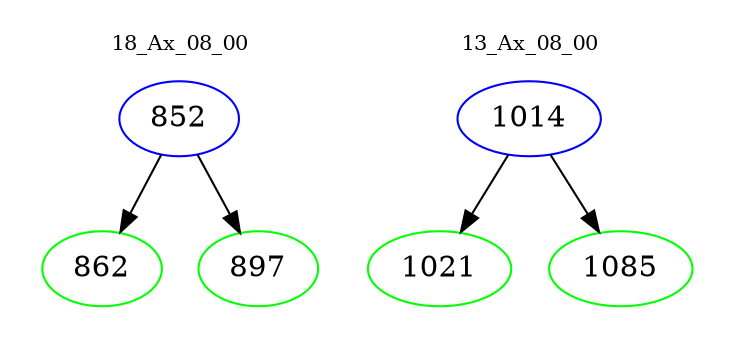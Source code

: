 digraph{
subgraph cluster_0 {
color = white
label = "18_Ax_08_00";
fontsize=10;
T0_852 [label="852", color="blue"]
T0_852 -> T0_862 [color="black"]
T0_862 [label="862", color="green"]
T0_852 -> T0_897 [color="black"]
T0_897 [label="897", color="green"]
}
subgraph cluster_1 {
color = white
label = "13_Ax_08_00";
fontsize=10;
T1_1014 [label="1014", color="blue"]
T1_1014 -> T1_1021 [color="black"]
T1_1021 [label="1021", color="green"]
T1_1014 -> T1_1085 [color="black"]
T1_1085 [label="1085", color="green"]
}
}

